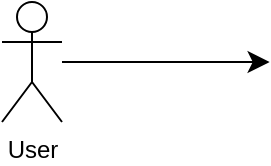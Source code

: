 <mxfile version="26.1.0">
  <diagram name="ページ1" id="J62C6hlzjESVuo7zGYIz">
    <mxGraphModel dx="832" dy="677" grid="0" gridSize="10" guides="1" tooltips="1" connect="1" arrows="1" fold="1" page="0" pageScale="1" pageWidth="827" pageHeight="1169" math="0" shadow="0">
      <root>
        <mxCell id="0" />
        <mxCell id="1" parent="0" />
        <mxCell id="L-ipL3VNlymOuzcuuuFK-5" style="edgeStyle=none;curved=1;rounded=0;orthogonalLoop=1;jettySize=auto;html=1;fontSize=12;startSize=8;endSize=8;" edge="1" parent="1" source="L-ipL3VNlymOuzcuuuFK-1">
          <mxGeometry relative="1" as="geometry">
            <mxPoint x="194.818" y="66" as="targetPoint" />
          </mxGeometry>
        </mxCell>
        <mxCell id="L-ipL3VNlymOuzcuuuFK-1" value="User" style="shape=umlActor;verticalLabelPosition=bottom;verticalAlign=top;html=1;outlineConnect=0;" vertex="1" parent="1">
          <mxGeometry x="61" y="36" width="30" height="60" as="geometry" />
        </mxCell>
      </root>
    </mxGraphModel>
  </diagram>
</mxfile>
